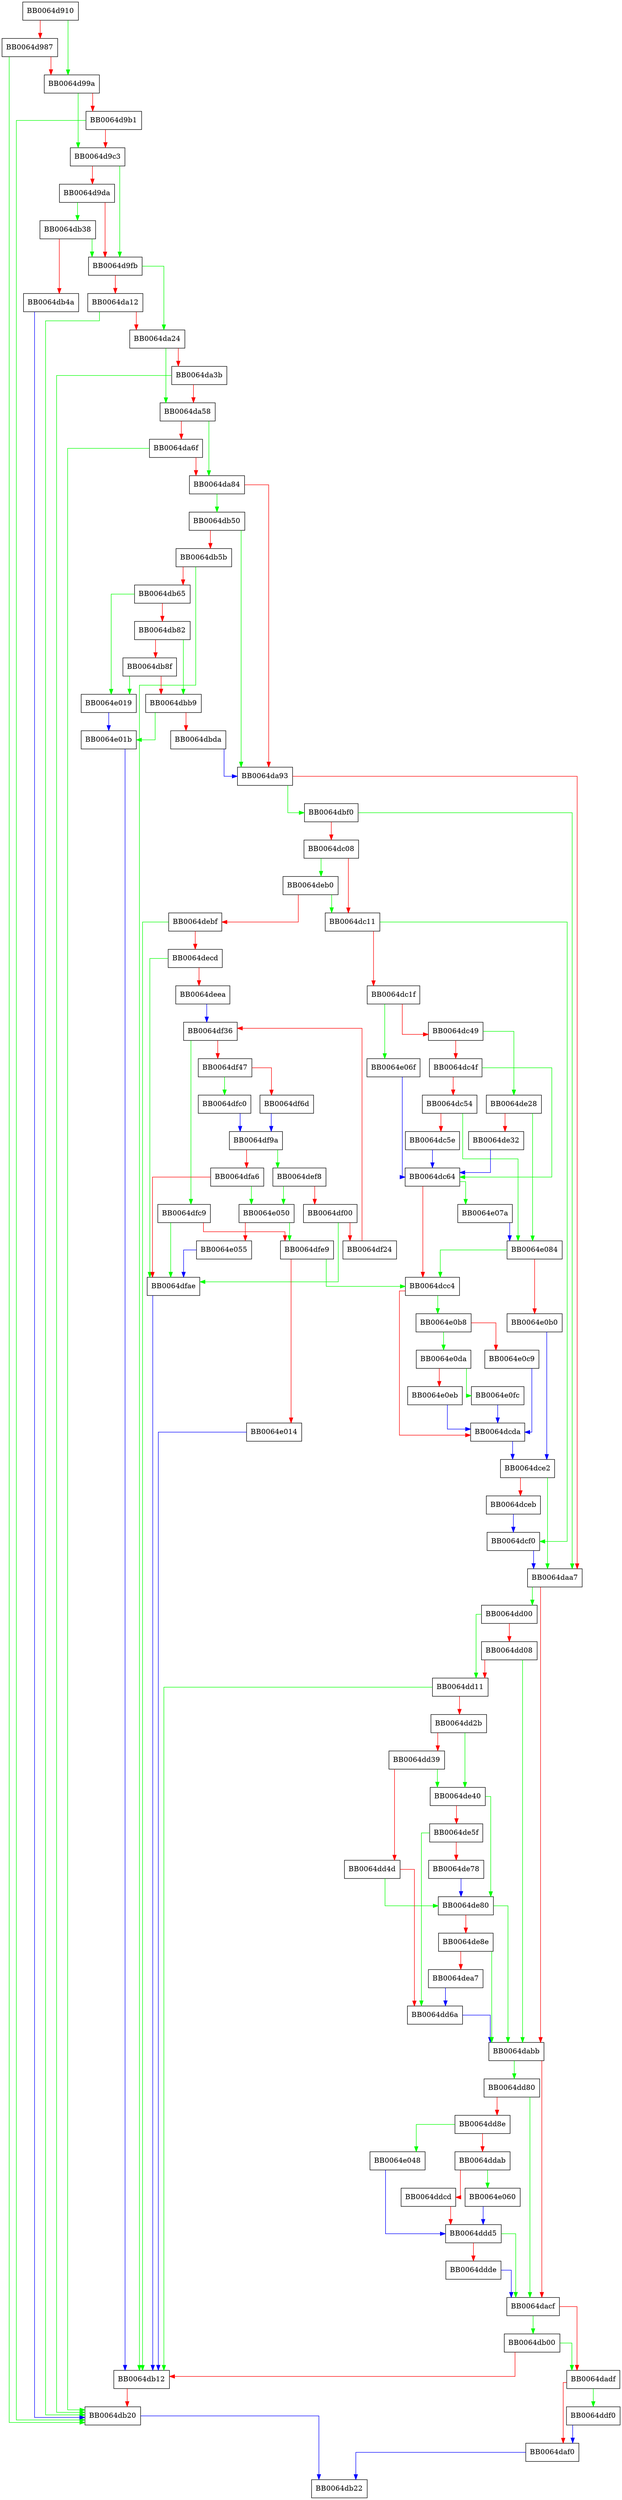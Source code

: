 digraph ossl_store_handle_load_result {
  node [shape="box"];
  graph [splines=ortho];
  BB0064d910 -> BB0064d99a [color="green"];
  BB0064d910 -> BB0064d987 [color="red"];
  BB0064d987 -> BB0064db20 [color="green"];
  BB0064d987 -> BB0064d99a [color="red"];
  BB0064d99a -> BB0064d9c3 [color="green"];
  BB0064d99a -> BB0064d9b1 [color="red"];
  BB0064d9b1 -> BB0064db20 [color="green"];
  BB0064d9b1 -> BB0064d9c3 [color="red"];
  BB0064d9c3 -> BB0064d9fb [color="green"];
  BB0064d9c3 -> BB0064d9da [color="red"];
  BB0064d9da -> BB0064db38 [color="green"];
  BB0064d9da -> BB0064d9fb [color="red"];
  BB0064d9fb -> BB0064da24 [color="green"];
  BB0064d9fb -> BB0064da12 [color="red"];
  BB0064da12 -> BB0064db20 [color="green"];
  BB0064da12 -> BB0064da24 [color="red"];
  BB0064da24 -> BB0064da58 [color="green"];
  BB0064da24 -> BB0064da3b [color="red"];
  BB0064da3b -> BB0064db20 [color="green"];
  BB0064da3b -> BB0064da58 [color="red"];
  BB0064da58 -> BB0064da84 [color="green"];
  BB0064da58 -> BB0064da6f [color="red"];
  BB0064da6f -> BB0064db20 [color="green"];
  BB0064da6f -> BB0064da84 [color="red"];
  BB0064da84 -> BB0064db50 [color="green"];
  BB0064da84 -> BB0064da93 [color="red"];
  BB0064da93 -> BB0064dbf0 [color="green"];
  BB0064da93 -> BB0064daa7 [color="red"];
  BB0064daa7 -> BB0064dd00 [color="green"];
  BB0064daa7 -> BB0064dabb [color="red"];
  BB0064dabb -> BB0064dd80 [color="green"];
  BB0064dabb -> BB0064dacf [color="red"];
  BB0064dacf -> BB0064db00 [color="green"];
  BB0064dacf -> BB0064dadf [color="red"];
  BB0064dadf -> BB0064ddf0 [color="green"];
  BB0064dadf -> BB0064daf0 [color="red"];
  BB0064daf0 -> BB0064db22 [color="blue"];
  BB0064db00 -> BB0064dadf [color="green"];
  BB0064db00 -> BB0064db12 [color="red"];
  BB0064db12 -> BB0064db20 [color="red"];
  BB0064db20 -> BB0064db22 [color="blue"];
  BB0064db38 -> BB0064d9fb [color="green"];
  BB0064db38 -> BB0064db4a [color="red"];
  BB0064db4a -> BB0064db20 [color="blue"];
  BB0064db50 -> BB0064da93 [color="green"];
  BB0064db50 -> BB0064db5b [color="red"];
  BB0064db5b -> BB0064db12 [color="green"];
  BB0064db5b -> BB0064db65 [color="red"];
  BB0064db65 -> BB0064e019 [color="green"];
  BB0064db65 -> BB0064db82 [color="red"];
  BB0064db82 -> BB0064dbb9 [color="green"];
  BB0064db82 -> BB0064db8f [color="red"];
  BB0064db8f -> BB0064e019 [color="green"];
  BB0064db8f -> BB0064dbb9 [color="red"];
  BB0064dbb9 -> BB0064e01b [color="green"];
  BB0064dbb9 -> BB0064dbda [color="red"];
  BB0064dbda -> BB0064da93 [color="blue"];
  BB0064dbf0 -> BB0064daa7 [color="green"];
  BB0064dbf0 -> BB0064dc08 [color="red"];
  BB0064dc08 -> BB0064deb0 [color="green"];
  BB0064dc08 -> BB0064dc11 [color="red"];
  BB0064dc11 -> BB0064dcf0 [color="green"];
  BB0064dc11 -> BB0064dc1f [color="red"];
  BB0064dc1f -> BB0064e06f [color="green"];
  BB0064dc1f -> BB0064dc49 [color="red"];
  BB0064dc49 -> BB0064de28 [color="green"];
  BB0064dc49 -> BB0064dc4f [color="red"];
  BB0064dc4f -> BB0064dc64 [color="green"];
  BB0064dc4f -> BB0064dc54 [color="red"];
  BB0064dc54 -> BB0064e084 [color="green"];
  BB0064dc54 -> BB0064dc5e [color="red"];
  BB0064dc5e -> BB0064dc64 [color="blue"];
  BB0064dc64 -> BB0064e07a [color="green"];
  BB0064dc64 -> BB0064dcc4 [color="red"];
  BB0064dcc4 -> BB0064e0b8 [color="green"];
  BB0064dcc4 -> BB0064dcda [color="red"];
  BB0064dcda -> BB0064dce2 [color="blue"];
  BB0064dce2 -> BB0064daa7 [color="green"];
  BB0064dce2 -> BB0064dceb [color="red"];
  BB0064dceb -> BB0064dcf0 [color="blue"];
  BB0064dcf0 -> BB0064daa7 [color="blue"];
  BB0064dd00 -> BB0064dd11 [color="green"];
  BB0064dd00 -> BB0064dd08 [color="red"];
  BB0064dd08 -> BB0064dabb [color="green"];
  BB0064dd08 -> BB0064dd11 [color="red"];
  BB0064dd11 -> BB0064db12 [color="green"];
  BB0064dd11 -> BB0064dd2b [color="red"];
  BB0064dd2b -> BB0064de40 [color="green"];
  BB0064dd2b -> BB0064dd39 [color="red"];
  BB0064dd39 -> BB0064de40 [color="green"];
  BB0064dd39 -> BB0064dd4d [color="red"];
  BB0064dd4d -> BB0064de80 [color="green"];
  BB0064dd4d -> BB0064dd6a [color="red"];
  BB0064dd6a -> BB0064dabb [color="blue"];
  BB0064dd80 -> BB0064dacf [color="green"];
  BB0064dd80 -> BB0064dd8e [color="red"];
  BB0064dd8e -> BB0064e048 [color="green"];
  BB0064dd8e -> BB0064ddab [color="red"];
  BB0064ddab -> BB0064e060 [color="green"];
  BB0064ddab -> BB0064ddcd [color="red"];
  BB0064ddcd -> BB0064ddd5 [color="red"];
  BB0064ddd5 -> BB0064dacf [color="green"];
  BB0064ddd5 -> BB0064ddde [color="red"];
  BB0064ddde -> BB0064dacf [color="blue"];
  BB0064ddf0 -> BB0064daf0 [color="blue"];
  BB0064de28 -> BB0064e084 [color="green"];
  BB0064de28 -> BB0064de32 [color="red"];
  BB0064de32 -> BB0064dc64 [color="blue"];
  BB0064de40 -> BB0064de80 [color="green"];
  BB0064de40 -> BB0064de5f [color="red"];
  BB0064de5f -> BB0064dd6a [color="green"];
  BB0064de5f -> BB0064de78 [color="red"];
  BB0064de78 -> BB0064de80 [color="blue"];
  BB0064de80 -> BB0064dabb [color="green"];
  BB0064de80 -> BB0064de8e [color="red"];
  BB0064de8e -> BB0064dabb [color="green"];
  BB0064de8e -> BB0064dea7 [color="red"];
  BB0064dea7 -> BB0064dd6a [color="blue"];
  BB0064deb0 -> BB0064dc11 [color="green"];
  BB0064deb0 -> BB0064debf [color="red"];
  BB0064debf -> BB0064db12 [color="green"];
  BB0064debf -> BB0064decd [color="red"];
  BB0064decd -> BB0064dfae [color="green"];
  BB0064decd -> BB0064deea [color="red"];
  BB0064deea -> BB0064df36 [color="blue"];
  BB0064def8 -> BB0064e050 [color="green"];
  BB0064def8 -> BB0064df00 [color="red"];
  BB0064df00 -> BB0064dfae [color="green"];
  BB0064df00 -> BB0064df24 [color="red"];
  BB0064df24 -> BB0064df36 [color="red"];
  BB0064df36 -> BB0064dfc9 [color="green"];
  BB0064df36 -> BB0064df47 [color="red"];
  BB0064df47 -> BB0064dfc0 [color="green"];
  BB0064df47 -> BB0064df6d [color="red"];
  BB0064df6d -> BB0064df9a [color="blue"];
  BB0064df9a -> BB0064def8 [color="green"];
  BB0064df9a -> BB0064dfa6 [color="red"];
  BB0064dfa6 -> BB0064e050 [color="green"];
  BB0064dfa6 -> BB0064dfae [color="red"];
  BB0064dfae -> BB0064db12 [color="blue"];
  BB0064dfc0 -> BB0064df9a [color="blue"];
  BB0064dfc9 -> BB0064dfae [color="green"];
  BB0064dfc9 -> BB0064dfe9 [color="red"];
  BB0064dfe9 -> BB0064dcc4 [color="green"];
  BB0064dfe9 -> BB0064e014 [color="red"];
  BB0064e014 -> BB0064db12 [color="blue"];
  BB0064e019 -> BB0064e01b [color="blue"];
  BB0064e01b -> BB0064db12 [color="blue"];
  BB0064e048 -> BB0064ddd5 [color="blue"];
  BB0064e050 -> BB0064dfe9 [color="green"];
  BB0064e050 -> BB0064e055 [color="red"];
  BB0064e055 -> BB0064dfae [color="blue"];
  BB0064e060 -> BB0064ddd5 [color="blue"];
  BB0064e06f -> BB0064dc64 [color="blue"];
  BB0064e07a -> BB0064e084 [color="blue"];
  BB0064e084 -> BB0064dcc4 [color="green"];
  BB0064e084 -> BB0064e0b0 [color="red"];
  BB0064e0b0 -> BB0064dce2 [color="blue"];
  BB0064e0b8 -> BB0064e0da [color="green"];
  BB0064e0b8 -> BB0064e0c9 [color="red"];
  BB0064e0c9 -> BB0064dcda [color="blue"];
  BB0064e0da -> BB0064e0fc [color="green"];
  BB0064e0da -> BB0064e0eb [color="red"];
  BB0064e0eb -> BB0064dcda [color="blue"];
  BB0064e0fc -> BB0064dcda [color="blue"];
}